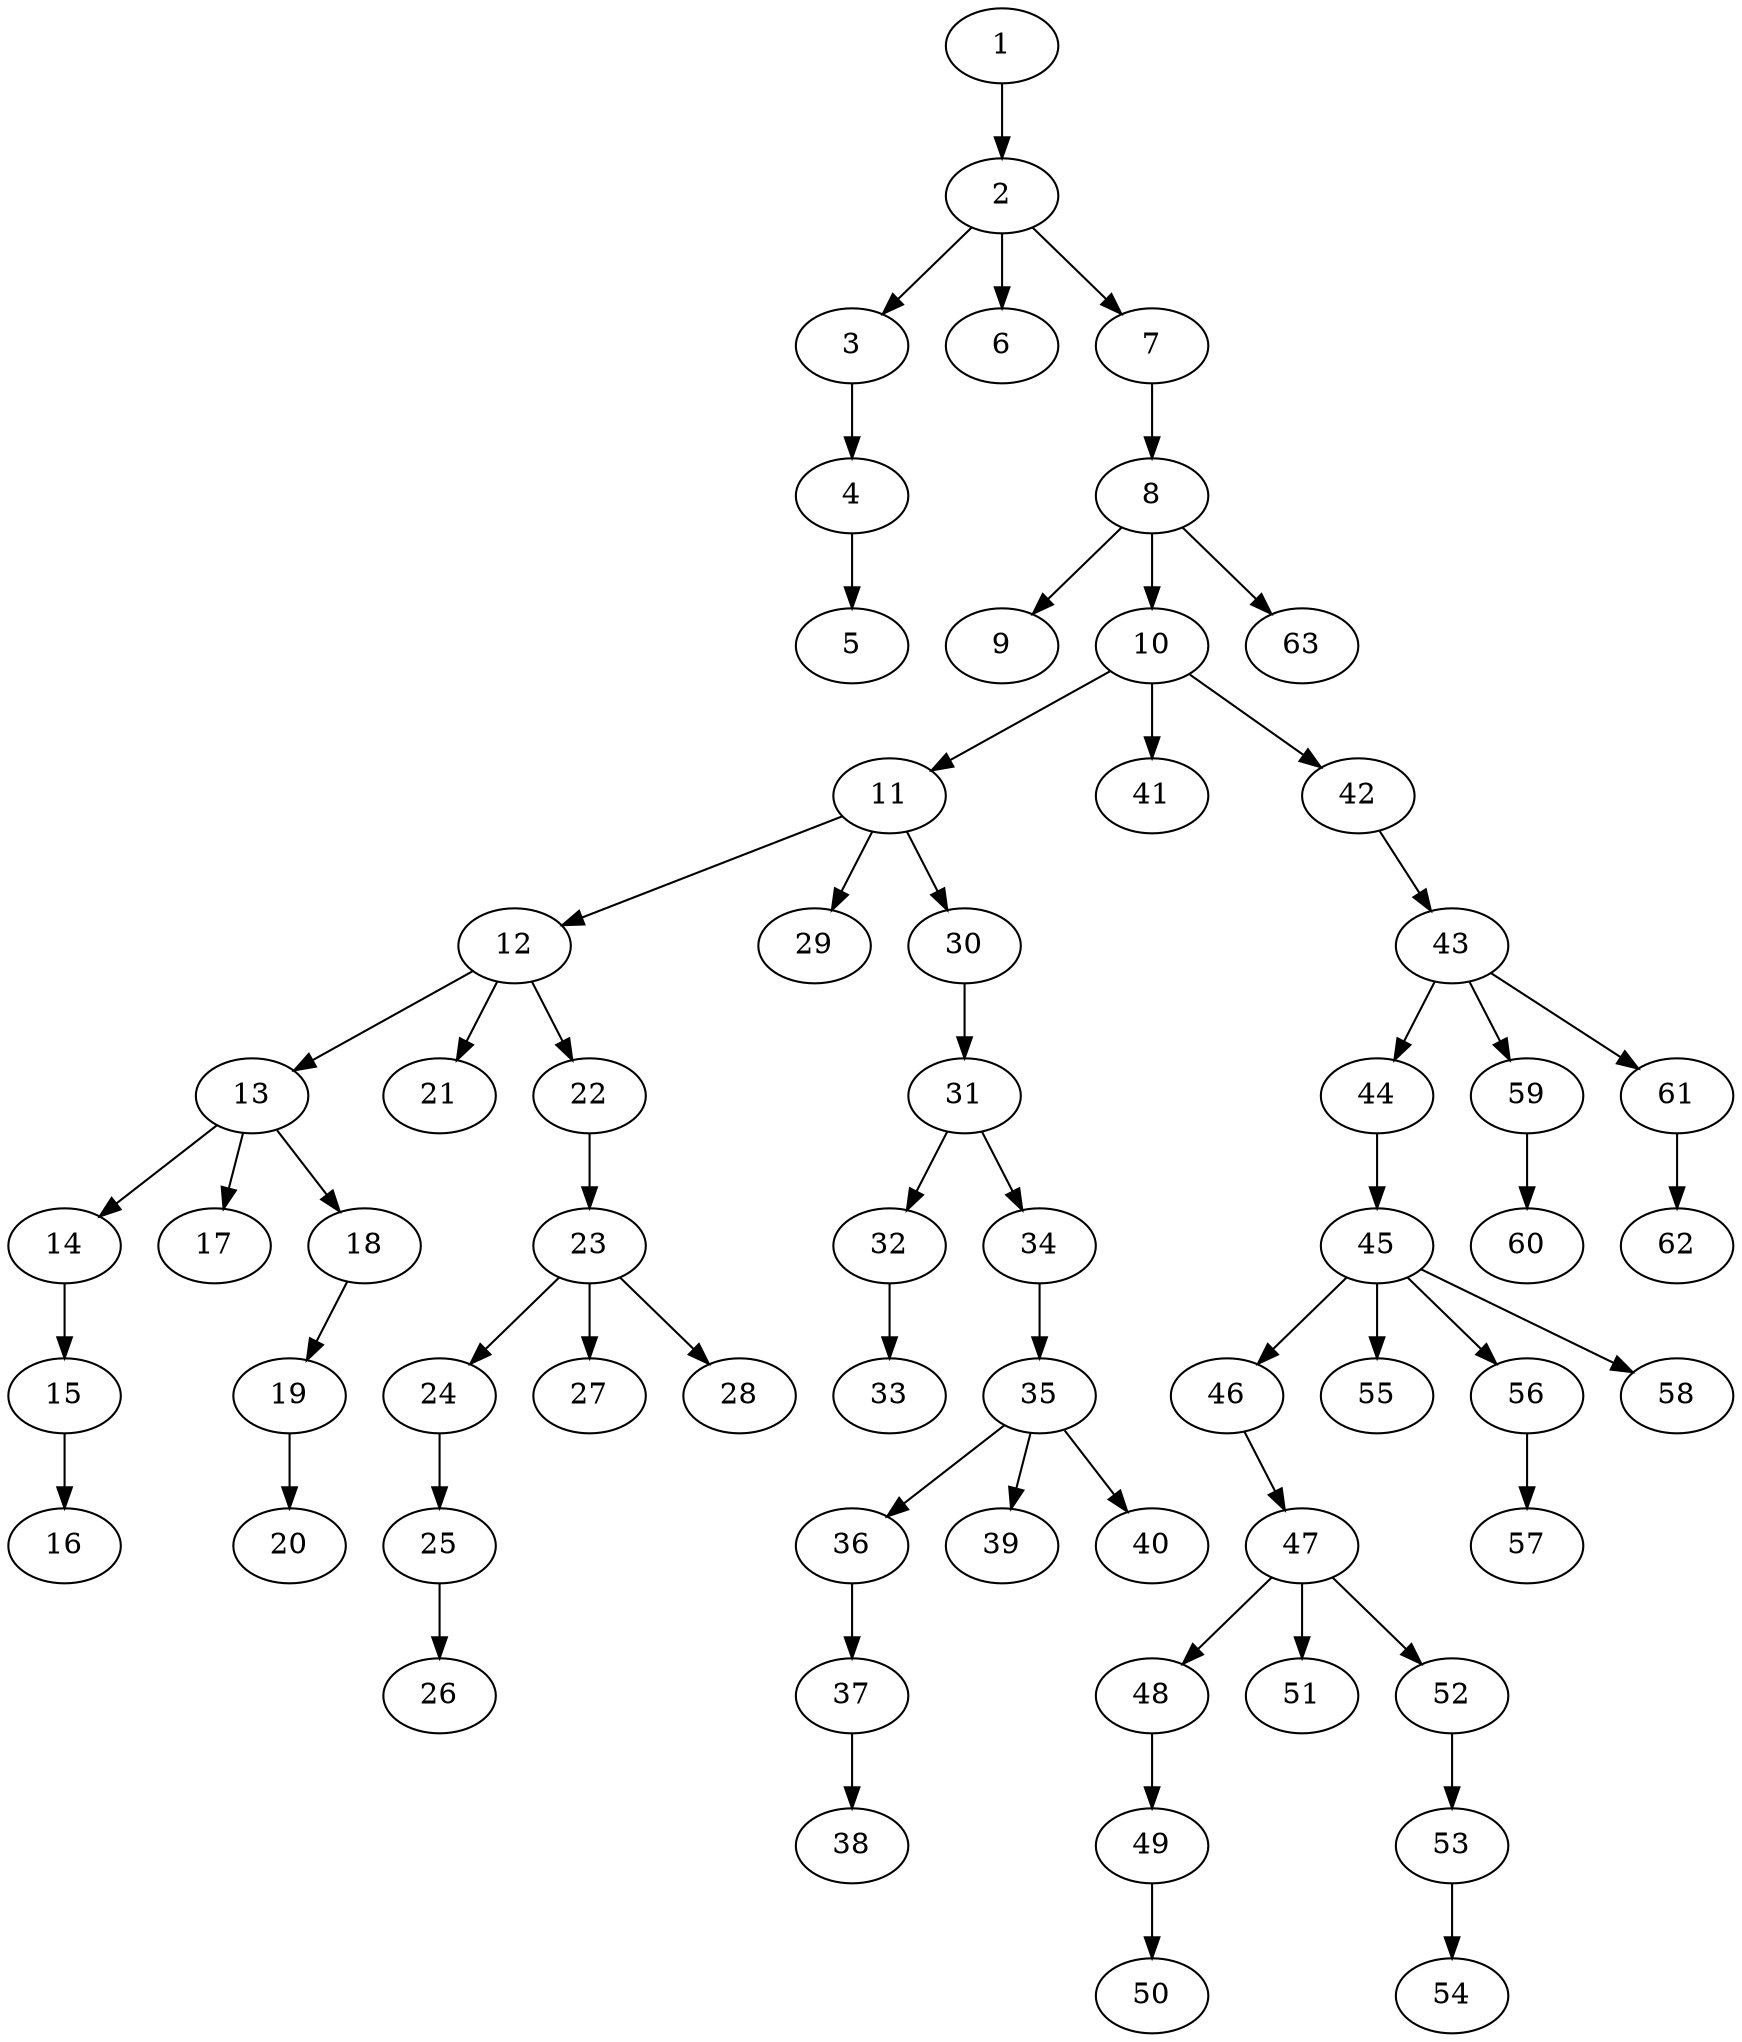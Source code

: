 strict digraph "" {
	1 -> 2;
	2 -> 3;
	2 -> 6;
	2 -> 7;
	3 -> 4;
	4 -> 5;
	7 -> 8;
	8 -> 9;
	8 -> 10;
	8 -> 63;
	10 -> 11;
	10 -> 41;
	10 -> 42;
	11 -> 12;
	11 -> 29;
	11 -> 30;
	12 -> 13;
	12 -> 21;
	12 -> 22;
	13 -> 14;
	13 -> 17;
	13 -> 18;
	14 -> 15;
	15 -> 16;
	18 -> 19;
	19 -> 20;
	22 -> 23;
	23 -> 24;
	23 -> 27;
	23 -> 28;
	24 -> 25;
	25 -> 26;
	30 -> 31;
	31 -> 32;
	31 -> 34;
	32 -> 33;
	34 -> 35;
	35 -> 36;
	35 -> 39;
	35 -> 40;
	36 -> 37;
	37 -> 38;
	42 -> 43;
	43 -> 44;
	43 -> 59;
	43 -> 61;
	44 -> 45;
	45 -> 46;
	45 -> 55;
	45 -> 56;
	45 -> 58;
	46 -> 47;
	47 -> 48;
	47 -> 51;
	47 -> 52;
	48 -> 49;
	49 -> 50;
	52 -> 53;
	53 -> 54;
	56 -> 57;
	59 -> 60;
	61 -> 62;
}
